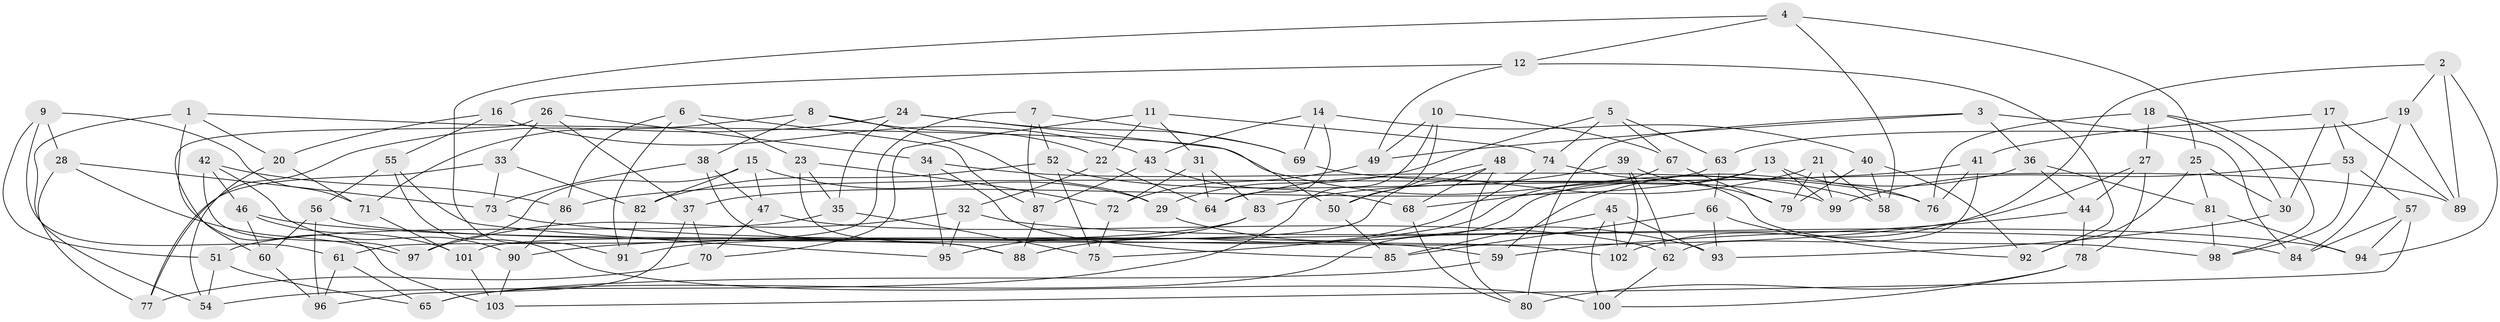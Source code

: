 // coarse degree distribution, {5: 0.26229508196721313, 6: 0.4262295081967213, 4: 0.3114754098360656}
// Generated by graph-tools (version 1.1) at 2025/42/03/06/25 10:42:20]
// undirected, 103 vertices, 206 edges
graph export_dot {
graph [start="1"]
  node [color=gray90,style=filled];
  1;
  2;
  3;
  4;
  5;
  6;
  7;
  8;
  9;
  10;
  11;
  12;
  13;
  14;
  15;
  16;
  17;
  18;
  19;
  20;
  21;
  22;
  23;
  24;
  25;
  26;
  27;
  28;
  29;
  30;
  31;
  32;
  33;
  34;
  35;
  36;
  37;
  38;
  39;
  40;
  41;
  42;
  43;
  44;
  45;
  46;
  47;
  48;
  49;
  50;
  51;
  52;
  53;
  54;
  55;
  56;
  57;
  58;
  59;
  60;
  61;
  62;
  63;
  64;
  65;
  66;
  67;
  68;
  69;
  70;
  71;
  72;
  73;
  74;
  75;
  76;
  77;
  78;
  79;
  80;
  81;
  82;
  83;
  84;
  85;
  86;
  87;
  88;
  89;
  90;
  91;
  92;
  93;
  94;
  95;
  96;
  97;
  98;
  99;
  100;
  101;
  102;
  103;
  1 -- 103;
  1 -- 54;
  1 -- 58;
  1 -- 20;
  2 -- 89;
  2 -- 102;
  2 -- 19;
  2 -- 94;
  3 -- 80;
  3 -- 36;
  3 -- 49;
  3 -- 84;
  4 -- 91;
  4 -- 12;
  4 -- 58;
  4 -- 25;
  5 -- 63;
  5 -- 29;
  5 -- 74;
  5 -- 67;
  6 -- 91;
  6 -- 87;
  6 -- 23;
  6 -- 86;
  7 -- 61;
  7 -- 69;
  7 -- 52;
  7 -- 87;
  8 -- 71;
  8 -- 29;
  8 -- 22;
  8 -- 38;
  9 -- 51;
  9 -- 61;
  9 -- 28;
  9 -- 71;
  10 -- 54;
  10 -- 50;
  10 -- 49;
  10 -- 67;
  11 -- 22;
  11 -- 70;
  11 -- 74;
  11 -- 31;
  12 -- 92;
  12 -- 49;
  12 -- 16;
  13 -- 99;
  13 -- 76;
  13 -- 37;
  13 -- 65;
  14 -- 69;
  14 -- 43;
  14 -- 40;
  14 -- 64;
  15 -- 82;
  15 -- 97;
  15 -- 47;
  15 -- 29;
  16 -- 43;
  16 -- 55;
  16 -- 20;
  17 -- 30;
  17 -- 89;
  17 -- 41;
  17 -- 53;
  18 -- 76;
  18 -- 27;
  18 -- 30;
  18 -- 98;
  19 -- 63;
  19 -- 84;
  19 -- 89;
  20 -- 54;
  20 -- 71;
  21 -- 64;
  21 -- 99;
  21 -- 58;
  21 -- 79;
  22 -- 64;
  22 -- 32;
  23 -- 35;
  23 -- 88;
  23 -- 72;
  24 -- 69;
  24 -- 35;
  24 -- 50;
  24 -- 77;
  25 -- 81;
  25 -- 30;
  25 -- 92;
  26 -- 33;
  26 -- 34;
  26 -- 37;
  26 -- 60;
  27 -- 78;
  27 -- 90;
  27 -- 44;
  28 -- 77;
  28 -- 97;
  28 -- 73;
  29 -- 93;
  30 -- 93;
  31 -- 72;
  31 -- 64;
  31 -- 83;
  32 -- 97;
  32 -- 94;
  32 -- 95;
  33 -- 73;
  33 -- 82;
  33 -- 77;
  34 -- 76;
  34 -- 95;
  34 -- 85;
  35 -- 75;
  35 -- 51;
  36 -- 59;
  36 -- 44;
  36 -- 81;
  37 -- 70;
  37 -- 96;
  38 -- 73;
  38 -- 88;
  38 -- 47;
  39 -- 62;
  39 -- 102;
  39 -- 83;
  39 -- 79;
  40 -- 92;
  40 -- 79;
  40 -- 58;
  41 -- 86;
  41 -- 62;
  41 -- 76;
  42 -- 90;
  42 -- 97;
  42 -- 86;
  42 -- 46;
  43 -- 87;
  43 -- 68;
  44 -- 78;
  44 -- 59;
  45 -- 93;
  45 -- 100;
  45 -- 102;
  45 -- 85;
  46 -- 101;
  46 -- 60;
  46 -- 59;
  47 -- 70;
  47 -- 62;
  48 -- 80;
  48 -- 101;
  48 -- 50;
  48 -- 68;
  49 -- 72;
  50 -- 85;
  51 -- 65;
  51 -- 54;
  52 -- 99;
  52 -- 82;
  52 -- 75;
  53 -- 99;
  53 -- 98;
  53 -- 57;
  55 -- 95;
  55 -- 56;
  55 -- 100;
  56 -- 60;
  56 -- 96;
  56 -- 102;
  57 -- 84;
  57 -- 103;
  57 -- 94;
  59 -- 65;
  60 -- 96;
  61 -- 65;
  61 -- 96;
  62 -- 100;
  63 -- 66;
  63 -- 68;
  66 -- 93;
  66 -- 92;
  66 -- 85;
  67 -- 79;
  67 -- 75;
  68 -- 80;
  69 -- 89;
  70 -- 77;
  71 -- 101;
  72 -- 75;
  73 -- 84;
  74 -- 98;
  74 -- 88;
  78 -- 100;
  78 -- 80;
  81 -- 98;
  81 -- 94;
  82 -- 91;
  83 -- 91;
  83 -- 95;
  86 -- 90;
  87 -- 88;
  90 -- 103;
  101 -- 103;
}
